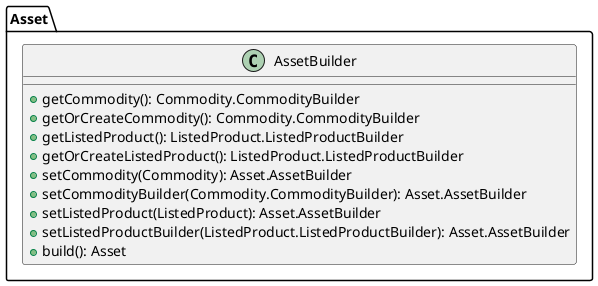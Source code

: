 @startuml

    class Asset.AssetBuilder [[Asset.AssetBuilder.html]] {
        +getCommodity(): Commodity.CommodityBuilder
        +getOrCreateCommodity(): Commodity.CommodityBuilder
        +getListedProduct(): ListedProduct.ListedProductBuilder
        +getOrCreateListedProduct(): ListedProduct.ListedProductBuilder
        +setCommodity(Commodity): Asset.AssetBuilder
        +setCommodityBuilder(Commodity.CommodityBuilder): Asset.AssetBuilder
        +setListedProduct(ListedProduct): Asset.AssetBuilder
        +setListedProductBuilder(ListedProduct.ListedProductBuilder): Asset.AssetBuilder
        +build(): Asset
    }

@enduml
